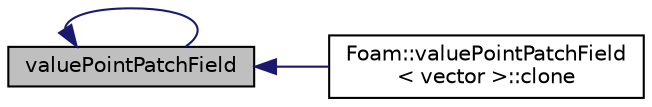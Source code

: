 digraph "valuePointPatchField"
{
  bgcolor="transparent";
  edge [fontname="Helvetica",fontsize="10",labelfontname="Helvetica",labelfontsize="10"];
  node [fontname="Helvetica",fontsize="10",shape=record];
  rankdir="LR";
  Node1 [label="valuePointPatchField",height=0.2,width=0.4,color="black", fillcolor="grey75", style="filled", fontcolor="black"];
  Node1 -> Node2 [dir="back",color="midnightblue",fontsize="10",style="solid",fontname="Helvetica"];
  Node2 [label="Foam::valuePointPatchField\l\< vector \>::clone",height=0.2,width=0.4,color="black",URL="$a27681.html#a6ee36b7fd07e9e02da1724391348aca8",tooltip="Construct and return a clone. "];
  Node1 -> Node1 [dir="back",color="midnightblue",fontsize="10",style="solid",fontname="Helvetica"];
}
